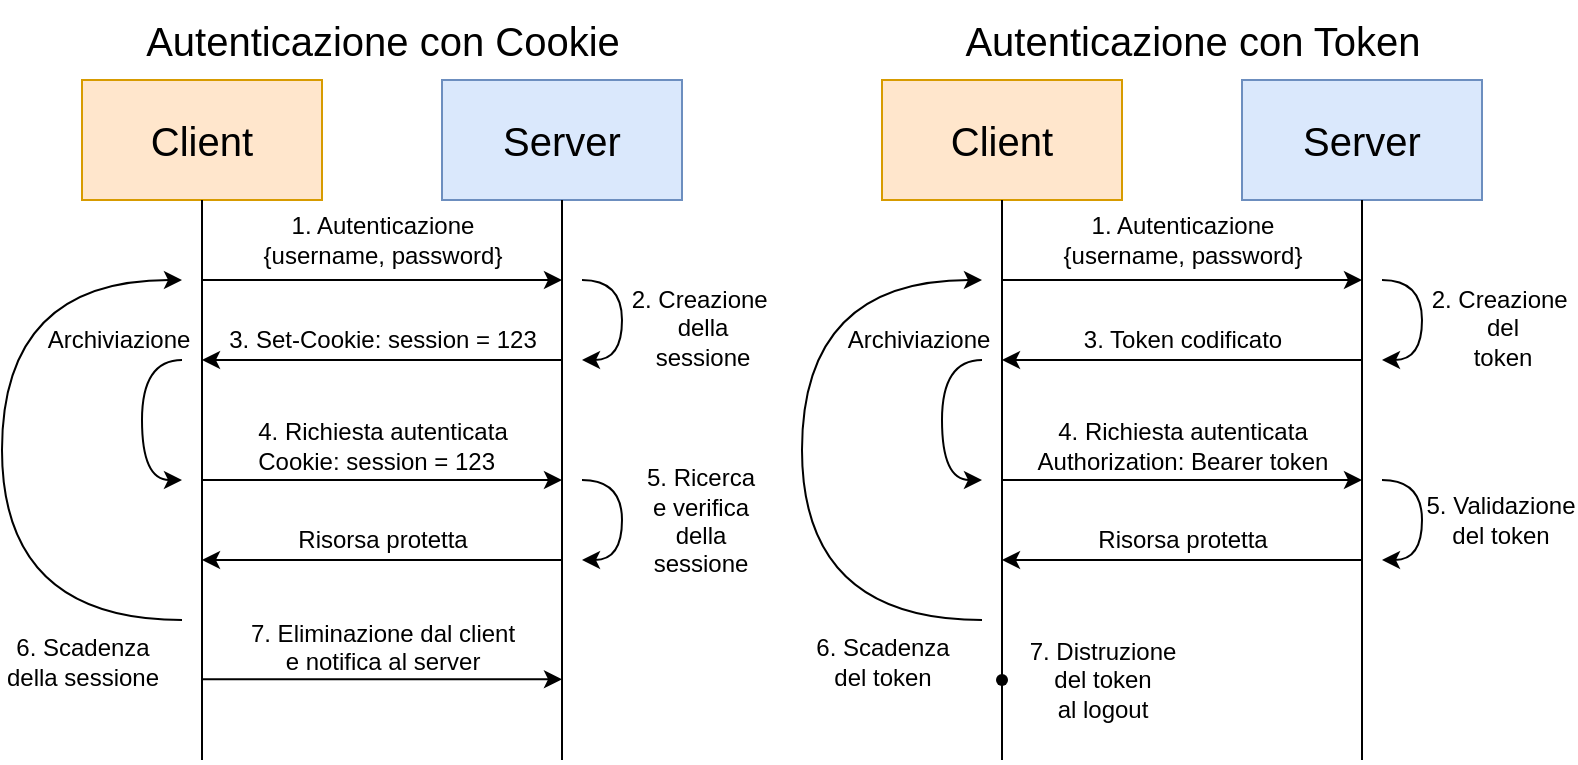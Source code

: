 <mxfile version="21.2.8" type="device">
  <diagram name="Page-1" id="A_R1ksriTNdyYSGnAM3n">
    <mxGraphModel dx="974" dy="594" grid="0" gridSize="10" guides="1" tooltips="1" connect="1" arrows="1" fold="1" page="1" pageScale="1" pageWidth="1169" pageHeight="827" math="0" shadow="0">
      <root>
        <mxCell id="0" />
        <mxCell id="1" parent="0" />
        <mxCell id="1vNkuXaYnxZmw4keYtQA-1" value="&lt;font style=&quot;font-size: 20px;&quot;&gt;Client&lt;/font&gt;" style="rounded=0;whiteSpace=wrap;html=1;fillColor=#ffe6cc;strokeColor=#d79b00;" parent="1" vertex="1">
          <mxGeometry x="240" y="80" width="120" height="60" as="geometry" />
        </mxCell>
        <mxCell id="1vNkuXaYnxZmw4keYtQA-2" value="&lt;font style=&quot;font-size: 20px;&quot;&gt;Server&lt;/font&gt;" style="rounded=0;whiteSpace=wrap;html=1;fillColor=#dae8fc;strokeColor=#6c8ebf;" parent="1" vertex="1">
          <mxGeometry x="420" y="80" width="120" height="60" as="geometry" />
        </mxCell>
        <mxCell id="1vNkuXaYnxZmw4keYtQA-3" value="" style="endArrow=none;html=1;rounded=0;entryX=0.5;entryY=1;entryDx=0;entryDy=0;" parent="1" target="1vNkuXaYnxZmw4keYtQA-1" edge="1">
          <mxGeometry width="50" height="50" relative="1" as="geometry">
            <mxPoint x="300" y="380" as="sourcePoint" />
            <mxPoint x="540" y="290" as="targetPoint" />
          </mxGeometry>
        </mxCell>
        <mxCell id="1vNkuXaYnxZmw4keYtQA-4" value="" style="endArrow=none;html=1;rounded=0;entryX=0.5;entryY=1;entryDx=0;entryDy=0;" parent="1" target="1vNkuXaYnxZmw4keYtQA-2" edge="1">
          <mxGeometry width="50" height="50" relative="1" as="geometry">
            <mxPoint x="480" y="420" as="sourcePoint" />
            <mxPoint x="490" y="160" as="targetPoint" />
          </mxGeometry>
        </mxCell>
        <mxCell id="1vNkuXaYnxZmw4keYtQA-5" value="" style="endArrow=classic;html=1;rounded=0;" parent="1" edge="1">
          <mxGeometry relative="1" as="geometry">
            <mxPoint x="300" y="180" as="sourcePoint" />
            <mxPoint x="480" y="180" as="targetPoint" />
          </mxGeometry>
        </mxCell>
        <mxCell id="1vNkuXaYnxZmw4keYtQA-6" value="&lt;font style=&quot;font-size: 12px;&quot;&gt;1. Autenticazione&lt;br&gt;{username, password}&lt;/font&gt;" style="edgeLabel;resizable=0;html=1;align=center;verticalAlign=middle;" parent="1vNkuXaYnxZmw4keYtQA-5" connectable="0" vertex="1">
          <mxGeometry relative="1" as="geometry">
            <mxPoint y="-20" as="offset" />
          </mxGeometry>
        </mxCell>
        <mxCell id="1vNkuXaYnxZmw4keYtQA-11" value="" style="curved=1;endArrow=classic;html=1;rounded=0;" parent="1" edge="1">
          <mxGeometry width="50" height="50" relative="1" as="geometry">
            <mxPoint x="490" y="180" as="sourcePoint" />
            <mxPoint x="490" y="220" as="targetPoint" />
            <Array as="points">
              <mxPoint x="510" y="180" />
              <mxPoint x="510" y="220" />
            </Array>
          </mxGeometry>
        </mxCell>
        <mxCell id="1vNkuXaYnxZmw4keYtQA-12" value="&lt;font style=&quot;font-size: 12px;&quot;&gt;2. Creazione&amp;nbsp;&lt;br&gt;della&lt;br&gt;sessione&lt;br&gt;&lt;/font&gt;" style="edgeLabel;html=1;align=center;verticalAlign=middle;resizable=0;points=[];" parent="1vNkuXaYnxZmw4keYtQA-11" vertex="1" connectable="0">
          <mxGeometry x="-0.219" y="-2" relative="1" as="geometry">
            <mxPoint x="42" y="13" as="offset" />
          </mxGeometry>
        </mxCell>
        <mxCell id="1vNkuXaYnxZmw4keYtQA-14" value="" style="endArrow=classic;html=1;rounded=0;" parent="1" edge="1">
          <mxGeometry relative="1" as="geometry">
            <mxPoint x="480" y="220" as="sourcePoint" />
            <mxPoint x="300" y="220" as="targetPoint" />
          </mxGeometry>
        </mxCell>
        <mxCell id="1vNkuXaYnxZmw4keYtQA-15" value="&lt;font style=&quot;font-size: 12px;&quot;&gt;&lt;font style=&quot;font-size: 12px;&quot;&gt;3.&amp;nbsp;&lt;/font&gt;Set-Cookie: session = 123&lt;/font&gt;" style="edgeLabel;resizable=0;html=1;align=center;verticalAlign=middle;" parent="1vNkuXaYnxZmw4keYtQA-14" connectable="0" vertex="1">
          <mxGeometry relative="1" as="geometry">
            <mxPoint y="-10" as="offset" />
          </mxGeometry>
        </mxCell>
        <mxCell id="1vNkuXaYnxZmw4keYtQA-16" value="" style="endArrow=classic;html=1;rounded=0;" parent="1" edge="1">
          <mxGeometry relative="1" as="geometry">
            <mxPoint x="300" y="280" as="sourcePoint" />
            <mxPoint x="480" y="280" as="targetPoint" />
          </mxGeometry>
        </mxCell>
        <mxCell id="1vNkuXaYnxZmw4keYtQA-17" value="&lt;font style=&quot;font-size: 12px;&quot;&gt;4.&amp;nbsp;Richiesta autenticata&lt;p style=&quot;margin: 0px; font-variant-numeric: normal; font-variant-east-asian: normal; font-variant-alternates: normal; font-kerning: auto; font-optical-sizing: auto; font-feature-settings: normal; font-variation-settings: normal; font-stretch: normal; line-height: normal; text-align: start;&quot; class=&quot;p1&quot;&gt;Cookie: session = 123&lt;/p&gt;&lt;/font&gt;" style="edgeLabel;resizable=0;html=1;align=center;verticalAlign=middle;" parent="1vNkuXaYnxZmw4keYtQA-16" connectable="0" vertex="1">
          <mxGeometry relative="1" as="geometry">
            <mxPoint y="-17" as="offset" />
          </mxGeometry>
        </mxCell>
        <mxCell id="1vNkuXaYnxZmw4keYtQA-18" value="" style="endArrow=classic;html=1;rounded=0;" parent="1" edge="1">
          <mxGeometry relative="1" as="geometry">
            <mxPoint x="480" y="320" as="sourcePoint" />
            <mxPoint x="300" y="320" as="targetPoint" />
          </mxGeometry>
        </mxCell>
        <mxCell id="1vNkuXaYnxZmw4keYtQA-19" value="&lt;font style=&quot;font-size: 12px;&quot;&gt;Risorsa protetta&lt;/font&gt;" style="edgeLabel;resizable=0;html=1;align=center;verticalAlign=middle;" parent="1vNkuXaYnxZmw4keYtQA-18" connectable="0" vertex="1">
          <mxGeometry relative="1" as="geometry">
            <mxPoint y="-10" as="offset" />
          </mxGeometry>
        </mxCell>
        <mxCell id="1vNkuXaYnxZmw4keYtQA-20" value="" style="curved=1;endArrow=classic;html=1;rounded=0;" parent="1" edge="1">
          <mxGeometry width="50" height="50" relative="1" as="geometry">
            <mxPoint x="490" y="280" as="sourcePoint" />
            <mxPoint x="490" y="320" as="targetPoint" />
            <Array as="points">
              <mxPoint x="510" y="280" />
              <mxPoint x="510" y="320" />
            </Array>
          </mxGeometry>
        </mxCell>
        <mxCell id="1vNkuXaYnxZmw4keYtQA-21" value="&lt;font style=&quot;font-size: 12px;&quot;&gt;5.&amp;nbsp;Ricerca&lt;br&gt;e verifica&lt;p style=&quot;margin: 0px; font-variant-numeric: normal; font-variant-east-asian: normal; font-variant-alternates: normal; font-kerning: auto; font-optical-sizing: auto; font-feature-settings: normal; font-variation-settings: normal; font-stretch: normal; line-height: normal;&quot; class=&quot;p1&quot;&gt;della&lt;/p&gt;&lt;p style=&quot;margin: 0px; font-variant-numeric: normal; font-variant-east-asian: normal; font-variant-alternates: normal; font-kerning: auto; font-optical-sizing: auto; font-feature-settings: normal; font-variation-settings: normal; font-stretch: normal; line-height: normal;&quot; class=&quot;p1&quot;&gt;sessione&lt;/p&gt;&lt;/font&gt;" style="edgeLabel;html=1;align=center;verticalAlign=middle;resizable=0;points=[];" parent="1vNkuXaYnxZmw4keYtQA-20" vertex="1" connectable="0">
          <mxGeometry x="-0.219" y="-2" relative="1" as="geometry">
            <mxPoint x="41" y="9" as="offset" />
          </mxGeometry>
        </mxCell>
        <mxCell id="1vNkuXaYnxZmw4keYtQA-22" value="" style="curved=1;endArrow=classic;html=1;rounded=0;" parent="1" edge="1">
          <mxGeometry width="50" height="50" relative="1" as="geometry">
            <mxPoint x="290" y="220" as="sourcePoint" />
            <mxPoint x="290" y="280" as="targetPoint" />
            <Array as="points">
              <mxPoint x="270" y="220" />
              <mxPoint x="270" y="280" />
            </Array>
          </mxGeometry>
        </mxCell>
        <mxCell id="1vNkuXaYnxZmw4keYtQA-23" value="&lt;font style=&quot;font-size: 12px;&quot;&gt;Archiviazione&lt;/font&gt;" style="edgeLabel;html=1;align=center;verticalAlign=middle;resizable=0;points=[];" parent="1vNkuXaYnxZmw4keYtQA-22" vertex="1" connectable="0">
          <mxGeometry x="0.017" relative="1" as="geometry">
            <mxPoint x="-12" y="-41" as="offset" />
          </mxGeometry>
        </mxCell>
        <mxCell id="MjYhxyYuJQHVnaJABY_H-3" value="" style="curved=1;endArrow=classic;html=1;rounded=0;" parent="1" edge="1">
          <mxGeometry width="50" height="50" relative="1" as="geometry">
            <mxPoint x="290" y="350" as="sourcePoint" />
            <mxPoint x="290" y="180" as="targetPoint" />
            <Array as="points">
              <mxPoint x="200" y="350" />
              <mxPoint x="200" y="180" />
            </Array>
          </mxGeometry>
        </mxCell>
        <mxCell id="MjYhxyYuJQHVnaJABY_H-4" value="&lt;font style=&quot;font-size: 12px;&quot;&gt;6. Scadenza&lt;br&gt;della sessione&lt;br&gt;&lt;/font&gt;" style="edgeLabel;html=1;align=center;verticalAlign=middle;resizable=0;points=[];" parent="MjYhxyYuJQHVnaJABY_H-3" vertex="1" connectable="0">
          <mxGeometry x="0.017" relative="1" as="geometry">
            <mxPoint x="40" y="109" as="offset" />
          </mxGeometry>
        </mxCell>
        <mxCell id="MjYhxyYuJQHVnaJABY_H-9" value="" style="endArrow=none;html=1;rounded=0;entryDx=0;entryDy=0;" parent="1" edge="1">
          <mxGeometry width="50" height="50" relative="1" as="geometry">
            <mxPoint x="300" y="420" as="sourcePoint" />
            <mxPoint x="300" y="380" as="targetPoint" />
          </mxGeometry>
        </mxCell>
        <mxCell id="VxC15GX-fJ9qcBJdqI63-1" value="&lt;font style=&quot;font-size: 20px;&quot;&gt;Client&lt;/font&gt;" style="rounded=0;whiteSpace=wrap;html=1;fillColor=#ffe6cc;strokeColor=#d79b00;" vertex="1" parent="1">
          <mxGeometry x="640" y="80" width="120" height="60" as="geometry" />
        </mxCell>
        <mxCell id="VxC15GX-fJ9qcBJdqI63-2" value="&lt;font style=&quot;font-size: 20px;&quot;&gt;Server&lt;/font&gt;" style="rounded=0;whiteSpace=wrap;html=1;fillColor=#dae8fc;strokeColor=#6c8ebf;" vertex="1" parent="1">
          <mxGeometry x="820" y="80" width="120" height="60" as="geometry" />
        </mxCell>
        <mxCell id="VxC15GX-fJ9qcBJdqI63-3" value="" style="endArrow=none;html=1;rounded=0;entryX=0.5;entryY=1;entryDx=0;entryDy=0;" edge="1" parent="1" source="VxC15GX-fJ9qcBJdqI63-22" target="VxC15GX-fJ9qcBJdqI63-1">
          <mxGeometry width="50" height="50" relative="1" as="geometry">
            <mxPoint x="700" y="420" as="sourcePoint" />
            <mxPoint x="940" y="290" as="targetPoint" />
          </mxGeometry>
        </mxCell>
        <mxCell id="VxC15GX-fJ9qcBJdqI63-4" value="" style="endArrow=none;html=1;rounded=0;entryX=0.5;entryY=1;entryDx=0;entryDy=0;" edge="1" parent="1" target="VxC15GX-fJ9qcBJdqI63-2">
          <mxGeometry width="50" height="50" relative="1" as="geometry">
            <mxPoint x="880" y="420" as="sourcePoint" />
            <mxPoint x="890" y="160" as="targetPoint" />
          </mxGeometry>
        </mxCell>
        <mxCell id="VxC15GX-fJ9qcBJdqI63-5" value="" style="endArrow=classic;html=1;rounded=0;" edge="1" parent="1">
          <mxGeometry relative="1" as="geometry">
            <mxPoint x="700" y="180" as="sourcePoint" />
            <mxPoint x="880" y="180" as="targetPoint" />
          </mxGeometry>
        </mxCell>
        <mxCell id="VxC15GX-fJ9qcBJdqI63-6" value="&lt;font style=&quot;font-size: 12px;&quot;&gt;1. Autenticazione&lt;br&gt;{username, password}&lt;/font&gt;" style="edgeLabel;resizable=0;html=1;align=center;verticalAlign=middle;" connectable="0" vertex="1" parent="VxC15GX-fJ9qcBJdqI63-5">
          <mxGeometry relative="1" as="geometry">
            <mxPoint y="-20" as="offset" />
          </mxGeometry>
        </mxCell>
        <mxCell id="VxC15GX-fJ9qcBJdqI63-7" value="" style="curved=1;endArrow=classic;html=1;rounded=0;" edge="1" parent="1">
          <mxGeometry width="50" height="50" relative="1" as="geometry">
            <mxPoint x="890" y="180" as="sourcePoint" />
            <mxPoint x="890" y="220" as="targetPoint" />
            <Array as="points">
              <mxPoint x="910" y="180" />
              <mxPoint x="910" y="220" />
            </Array>
          </mxGeometry>
        </mxCell>
        <mxCell id="VxC15GX-fJ9qcBJdqI63-8" value="&lt;font style=&quot;font-size: 12px;&quot;&gt;2. Creazione&amp;nbsp;&lt;br&gt;del&lt;br&gt;token&lt;br&gt;&lt;/font&gt;" style="edgeLabel;html=1;align=center;verticalAlign=middle;resizable=0;points=[];" vertex="1" connectable="0" parent="VxC15GX-fJ9qcBJdqI63-7">
          <mxGeometry x="-0.219" y="-2" relative="1" as="geometry">
            <mxPoint x="42" y="13" as="offset" />
          </mxGeometry>
        </mxCell>
        <mxCell id="VxC15GX-fJ9qcBJdqI63-9" value="" style="endArrow=classic;html=1;rounded=0;" edge="1" parent="1">
          <mxGeometry relative="1" as="geometry">
            <mxPoint x="880" y="220" as="sourcePoint" />
            <mxPoint x="700" y="220" as="targetPoint" />
          </mxGeometry>
        </mxCell>
        <mxCell id="VxC15GX-fJ9qcBJdqI63-10" value="&lt;font style=&quot;font-size: 12px;&quot;&gt;3. Token codificato&lt;/font&gt;" style="edgeLabel;resizable=0;html=1;align=center;verticalAlign=middle;" connectable="0" vertex="1" parent="VxC15GX-fJ9qcBJdqI63-9">
          <mxGeometry relative="1" as="geometry">
            <mxPoint y="-10" as="offset" />
          </mxGeometry>
        </mxCell>
        <mxCell id="VxC15GX-fJ9qcBJdqI63-11" value="" style="endArrow=classic;html=1;rounded=0;" edge="1" parent="1">
          <mxGeometry relative="1" as="geometry">
            <mxPoint x="700" y="280" as="sourcePoint" />
            <mxPoint x="880" y="280" as="targetPoint" />
          </mxGeometry>
        </mxCell>
        <mxCell id="VxC15GX-fJ9qcBJdqI63-12" value="&lt;font style=&quot;font-size: 12px;&quot;&gt;4. Richiesta autenticata&lt;br&gt;&lt;p style=&quot;margin: 0px; font-variant-numeric: normal; font-variant-east-asian: normal; font-variant-alternates: normal; font-kerning: auto; font-optical-sizing: auto; font-feature-settings: normal; font-variation-settings: normal; font-stretch: normal; line-height: normal; text-align: start;&quot; class=&quot;p1&quot;&gt;Authorization: Bearer token&lt;/p&gt;&lt;/font&gt;" style="edgeLabel;resizable=0;html=1;align=center;verticalAlign=middle;" connectable="0" vertex="1" parent="VxC15GX-fJ9qcBJdqI63-11">
          <mxGeometry relative="1" as="geometry">
            <mxPoint y="-17" as="offset" />
          </mxGeometry>
        </mxCell>
        <mxCell id="VxC15GX-fJ9qcBJdqI63-13" value="" style="endArrow=classic;html=1;rounded=0;" edge="1" parent="1">
          <mxGeometry relative="1" as="geometry">
            <mxPoint x="880" y="320" as="sourcePoint" />
            <mxPoint x="700" y="320" as="targetPoint" />
          </mxGeometry>
        </mxCell>
        <mxCell id="VxC15GX-fJ9qcBJdqI63-14" value="&lt;font style=&quot;font-size: 12px;&quot;&gt;Risorsa protetta&lt;/font&gt;" style="edgeLabel;resizable=0;html=1;align=center;verticalAlign=middle;" connectable="0" vertex="1" parent="VxC15GX-fJ9qcBJdqI63-13">
          <mxGeometry relative="1" as="geometry">
            <mxPoint y="-10" as="offset" />
          </mxGeometry>
        </mxCell>
        <mxCell id="VxC15GX-fJ9qcBJdqI63-15" value="" style="curved=1;endArrow=classic;html=1;rounded=0;" edge="1" parent="1">
          <mxGeometry width="50" height="50" relative="1" as="geometry">
            <mxPoint x="890" y="280" as="sourcePoint" />
            <mxPoint x="890" y="320" as="targetPoint" />
            <Array as="points">
              <mxPoint x="910" y="280" />
              <mxPoint x="910" y="320" />
            </Array>
          </mxGeometry>
        </mxCell>
        <mxCell id="VxC15GX-fJ9qcBJdqI63-16" value="&lt;font style=&quot;font-size: 12px;&quot;&gt;5. Validazione&lt;br&gt;del token&lt;br&gt;&lt;/font&gt;" style="edgeLabel;html=1;align=center;verticalAlign=middle;resizable=0;points=[];" vertex="1" connectable="0" parent="VxC15GX-fJ9qcBJdqI63-15">
          <mxGeometry x="-0.219" y="-2" relative="1" as="geometry">
            <mxPoint x="41" y="9" as="offset" />
          </mxGeometry>
        </mxCell>
        <mxCell id="VxC15GX-fJ9qcBJdqI63-17" value="" style="curved=1;endArrow=classic;html=1;rounded=0;" edge="1" parent="1">
          <mxGeometry width="50" height="50" relative="1" as="geometry">
            <mxPoint x="690" y="220" as="sourcePoint" />
            <mxPoint x="690" y="280" as="targetPoint" />
            <Array as="points">
              <mxPoint x="670" y="220" />
              <mxPoint x="670" y="280" />
            </Array>
          </mxGeometry>
        </mxCell>
        <mxCell id="VxC15GX-fJ9qcBJdqI63-18" value="&lt;font style=&quot;font-size: 12px;&quot;&gt;Archiviazione&lt;/font&gt;" style="edgeLabel;html=1;align=center;verticalAlign=middle;resizable=0;points=[];" vertex="1" connectable="0" parent="VxC15GX-fJ9qcBJdqI63-17">
          <mxGeometry x="0.017" relative="1" as="geometry">
            <mxPoint x="-12" y="-41" as="offset" />
          </mxGeometry>
        </mxCell>
        <mxCell id="VxC15GX-fJ9qcBJdqI63-19" value="" style="curved=1;endArrow=classic;html=1;rounded=0;" edge="1" parent="1">
          <mxGeometry width="50" height="50" relative="1" as="geometry">
            <mxPoint x="690" y="350" as="sourcePoint" />
            <mxPoint x="690" y="180" as="targetPoint" />
            <Array as="points">
              <mxPoint x="600" y="350" />
              <mxPoint x="600" y="180" />
            </Array>
          </mxGeometry>
        </mxCell>
        <mxCell id="VxC15GX-fJ9qcBJdqI63-20" value="&lt;font style=&quot;font-size: 12px;&quot;&gt;6. Scadenza&lt;br&gt;del token&lt;br&gt;&lt;/font&gt;" style="edgeLabel;html=1;align=center;verticalAlign=middle;resizable=0;points=[];" vertex="1" connectable="0" parent="VxC15GX-fJ9qcBJdqI63-19">
          <mxGeometry x="0.017" relative="1" as="geometry">
            <mxPoint x="40" y="109" as="offset" />
          </mxGeometry>
        </mxCell>
        <mxCell id="VxC15GX-fJ9qcBJdqI63-21" value="" style="endArrow=none;html=1;rounded=0;entryDx=0;entryDy=0;" edge="1" parent="1" target="VxC15GX-fJ9qcBJdqI63-22">
          <mxGeometry width="50" height="50" relative="1" as="geometry">
            <mxPoint x="700" y="420" as="sourcePoint" />
            <mxPoint x="700" y="140" as="targetPoint" />
          </mxGeometry>
        </mxCell>
        <mxCell id="VxC15GX-fJ9qcBJdqI63-22" value="" style="shape=waypoint;sketch=0;fillStyle=solid;size=6;pointerEvents=1;points=[];fillColor=none;resizable=0;rotatable=0;perimeter=centerPerimeter;snapToPoint=1;" vertex="1" parent="1">
          <mxGeometry x="690" y="370" width="20" height="20" as="geometry" />
        </mxCell>
        <mxCell id="VxC15GX-fJ9qcBJdqI63-23" value="7. Distruzione&lt;br&gt;del token&lt;br&gt;al logout" style="text;html=1;align=center;verticalAlign=middle;resizable=0;points=[];autosize=1;strokeColor=none;fillColor=none;" vertex="1" parent="1">
          <mxGeometry x="700" y="350" width="100" height="60" as="geometry" />
        </mxCell>
        <mxCell id="VxC15GX-fJ9qcBJdqI63-24" value="" style="endArrow=classic;html=1;rounded=0;" edge="1" parent="1">
          <mxGeometry relative="1" as="geometry">
            <mxPoint x="300" y="379.62" as="sourcePoint" />
            <mxPoint x="480" y="379.62" as="targetPoint" />
          </mxGeometry>
        </mxCell>
        <mxCell id="VxC15GX-fJ9qcBJdqI63-25" value="&lt;p style=&quot;margin: 0px; font-variant-numeric: normal; font-variant-east-asian: normal; font-variant-alternates: normal; font-kerning: auto; font-optical-sizing: auto; font-feature-settings: normal; font-variation-settings: normal; font-stretch: normal; line-height: normal; font-size: 12px;&quot; class=&quot;p1&quot;&gt;&lt;font style=&quot;font-size: 12px;&quot;&gt;7. Eliminazione dal client&lt;/font&gt;&lt;/p&gt;&lt;p style=&quot;margin: 0px; font-variant-numeric: normal; font-variant-east-asian: normal; font-variant-alternates: normal; font-kerning: auto; font-optical-sizing: auto; font-feature-settings: normal; font-variation-settings: normal; font-stretch: normal; line-height: normal; font-size: 12px;&quot; class=&quot;p1&quot;&gt;&lt;font style=&quot;font-size: 12px;&quot;&gt;e notifica al server&lt;/font&gt;&lt;/p&gt;" style="edgeLabel;resizable=0;html=1;align=center;verticalAlign=middle;" connectable="0" vertex="1" parent="VxC15GX-fJ9qcBJdqI63-24">
          <mxGeometry relative="1" as="geometry">
            <mxPoint y="-17" as="offset" />
          </mxGeometry>
        </mxCell>
        <mxCell id="VxC15GX-fJ9qcBJdqI63-26" value="&lt;font style=&quot;font-size: 20px;&quot;&gt;Autenticazione con Cookie&lt;/font&gt;" style="text;html=1;align=center;verticalAlign=middle;resizable=0;points=[];autosize=1;strokeColor=none;fillColor=none;" vertex="1" parent="1">
          <mxGeometry x="260" y="40" width="260" height="40" as="geometry" />
        </mxCell>
        <mxCell id="VxC15GX-fJ9qcBJdqI63-27" value="&lt;font style=&quot;font-size: 20px;&quot;&gt;Autenticazione con Token&lt;/font&gt;" style="text;html=1;align=center;verticalAlign=middle;resizable=0;points=[];autosize=1;strokeColor=none;fillColor=none;" vertex="1" parent="1">
          <mxGeometry x="670" y="40" width="250" height="40" as="geometry" />
        </mxCell>
      </root>
    </mxGraphModel>
  </diagram>
</mxfile>
